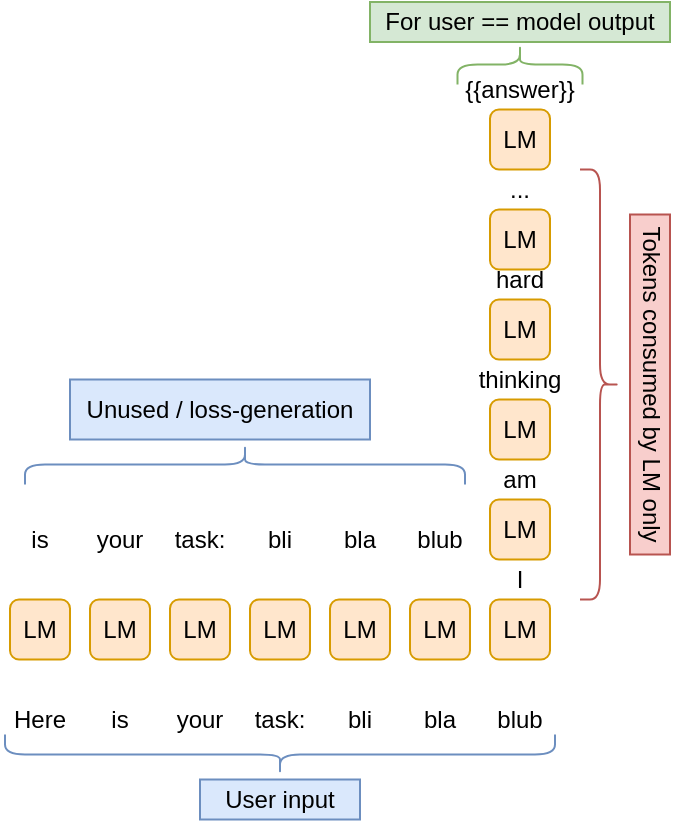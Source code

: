 <mxfile version="24.7.17">
  <diagram name="Seite-1" id="ADV3p05XcuWaM3Mnl3uW">
    <mxGraphModel dx="734" dy="518" grid="1" gridSize="10" guides="1" tooltips="1" connect="1" arrows="1" fold="1" page="1" pageScale="1" pageWidth="827" pageHeight="1169" math="0" shadow="0">
      <root>
        <mxCell id="0" />
        <mxCell id="1" parent="0" />
        <mxCell id="7N-W40z0HHN1jx3nb0FS-46" value="Here" style="text;html=1;align=center;verticalAlign=middle;whiteSpace=wrap;rounded=0;" vertex="1" parent="1">
          <mxGeometry x="270" y="468.75" width="40" height="20" as="geometry" />
        </mxCell>
        <mxCell id="7N-W40z0HHN1jx3nb0FS-47" value="LM" style="rounded=1;whiteSpace=wrap;html=1;fillColor=#ffe6cc;strokeColor=#d79b00;" vertex="1" parent="1">
          <mxGeometry x="275" y="418.75" width="30" height="30" as="geometry" />
        </mxCell>
        <mxCell id="7N-W40z0HHN1jx3nb0FS-48" value="is" style="text;html=1;align=center;verticalAlign=middle;whiteSpace=wrap;rounded=0;" vertex="1" parent="1">
          <mxGeometry x="310" y="468.75" width="40" height="20" as="geometry" />
        </mxCell>
        <mxCell id="7N-W40z0HHN1jx3nb0FS-49" value="LM" style="rounded=1;whiteSpace=wrap;html=1;fillColor=#ffe6cc;strokeColor=#d79b00;" vertex="1" parent="1">
          <mxGeometry x="315" y="418.75" width="30" height="30" as="geometry" />
        </mxCell>
        <mxCell id="7N-W40z0HHN1jx3nb0FS-50" value="your" style="text;html=1;align=center;verticalAlign=middle;whiteSpace=wrap;rounded=0;" vertex="1" parent="1">
          <mxGeometry x="350" y="468.75" width="40" height="20" as="geometry" />
        </mxCell>
        <mxCell id="7N-W40z0HHN1jx3nb0FS-51" value="LM" style="rounded=1;whiteSpace=wrap;html=1;fillColor=#ffe6cc;strokeColor=#d79b00;" vertex="1" parent="1">
          <mxGeometry x="355" y="418.75" width="30" height="30" as="geometry" />
        </mxCell>
        <mxCell id="7N-W40z0HHN1jx3nb0FS-52" value="task:&lt;span style=&quot;color: rgba(0, 0, 0, 0); font-family: monospace; font-size: 0px; text-align: start; text-wrap: nowrap;&quot;&gt;%3CmxGraphModel%3E%3Croot%3E%3CmxCell%20id%3D%220%22%2F%3E%3CmxCell%20id%3D%221%22%20parent%3D%220%22%2F%3E%3CmxCell%20id%3D%222%22%20value%3D%22Here%22%20style%3D%22text%3Bhtml%3D1%3Balign%3Dcenter%3BverticalAlign%3Dmiddle%3BwhiteSpace%3Dwrap%3Brounded%3D0%3B%22%20vertex%3D%221%22%20parent%3D%221%22%3E%3CmxGeometry%20x%3D%2290%22%20y%3D%22350%22%20width%3D%2240%22%20height%3D%2220%22%20as%3D%22geometry%22%2F%3E%3C%2FmxCell%3E%3CmxCell%20id%3D%223%22%20value%3D%22LM%22%20style%3D%22rounded%3D1%3BwhiteSpace%3Dwrap%3Bhtml%3D1%3B%22%20vertex%3D%221%22%20parent%3D%221%22%3E%3CmxGeometry%20x%3D%2295%22%20y%3D%22300%22%20width%3D%2230%22%20height%3D%2230%22%20as%3D%22geometry%22%2F%3E%3C%2FmxCell%3E%3C%2Froot%3E%3C%2FmxGraphModel%3E&lt;/span&gt;" style="text;html=1;align=center;verticalAlign=middle;whiteSpace=wrap;rounded=0;" vertex="1" parent="1">
          <mxGeometry x="390" y="468.75" width="40" height="20" as="geometry" />
        </mxCell>
        <mxCell id="7N-W40z0HHN1jx3nb0FS-53" value="LM" style="rounded=1;whiteSpace=wrap;html=1;fillColor=#ffe6cc;strokeColor=#d79b00;" vertex="1" parent="1">
          <mxGeometry x="395" y="418.75" width="30" height="30" as="geometry" />
        </mxCell>
        <mxCell id="7N-W40z0HHN1jx3nb0FS-54" value="bli" style="text;html=1;align=center;verticalAlign=middle;whiteSpace=wrap;rounded=0;" vertex="1" parent="1">
          <mxGeometry x="430" y="468.75" width="40" height="20" as="geometry" />
        </mxCell>
        <mxCell id="7N-W40z0HHN1jx3nb0FS-55" value="LM" style="rounded=1;whiteSpace=wrap;html=1;fillColor=#ffe6cc;strokeColor=#d79b00;" vertex="1" parent="1">
          <mxGeometry x="435" y="418.75" width="30" height="30" as="geometry" />
        </mxCell>
        <mxCell id="7N-W40z0HHN1jx3nb0FS-56" value="bla" style="text;html=1;align=center;verticalAlign=middle;whiteSpace=wrap;rounded=0;" vertex="1" parent="1">
          <mxGeometry x="470" y="468.75" width="40" height="20" as="geometry" />
        </mxCell>
        <mxCell id="7N-W40z0HHN1jx3nb0FS-57" value="LM" style="rounded=1;whiteSpace=wrap;html=1;fillColor=#ffe6cc;strokeColor=#d79b00;" vertex="1" parent="1">
          <mxGeometry x="475" y="418.75" width="30" height="30" as="geometry" />
        </mxCell>
        <mxCell id="7N-W40z0HHN1jx3nb0FS-58" value="blub" style="text;html=1;align=center;verticalAlign=middle;whiteSpace=wrap;rounded=0;" vertex="1" parent="1">
          <mxGeometry x="510" y="468.75" width="40" height="20" as="geometry" />
        </mxCell>
        <mxCell id="7N-W40z0HHN1jx3nb0FS-59" value="LM" style="rounded=1;whiteSpace=wrap;html=1;fillColor=#ffe6cc;strokeColor=#d79b00;" vertex="1" parent="1">
          <mxGeometry x="515" y="418.75" width="30" height="30" as="geometry" />
        </mxCell>
        <mxCell id="7N-W40z0HHN1jx3nb0FS-60" value="LM" style="rounded=1;whiteSpace=wrap;html=1;fillColor=#ffe6cc;strokeColor=#d79b00;" vertex="1" parent="1">
          <mxGeometry x="515" y="368.75" width="30" height="30" as="geometry" />
        </mxCell>
        <mxCell id="7N-W40z0HHN1jx3nb0FS-61" value="LM" style="rounded=1;whiteSpace=wrap;html=1;fillColor=#ffe6cc;strokeColor=#d79b00;" vertex="1" parent="1">
          <mxGeometry x="515" y="318.75" width="30" height="30" as="geometry" />
        </mxCell>
        <mxCell id="7N-W40z0HHN1jx3nb0FS-62" value="LM" style="rounded=1;whiteSpace=wrap;html=1;fillColor=#ffe6cc;strokeColor=#d79b00;" vertex="1" parent="1">
          <mxGeometry x="515" y="268.75" width="30" height="30" as="geometry" />
        </mxCell>
        <mxCell id="7N-W40z0HHN1jx3nb0FS-63" value="LM" style="rounded=1;whiteSpace=wrap;html=1;fillColor=#ffe6cc;strokeColor=#d79b00;" vertex="1" parent="1">
          <mxGeometry x="515" y="223.75" width="30" height="30" as="geometry" />
        </mxCell>
        <mxCell id="7N-W40z0HHN1jx3nb0FS-64" value="I" style="text;html=1;align=center;verticalAlign=middle;whiteSpace=wrap;rounded=0;" vertex="1" parent="1">
          <mxGeometry x="510" y="398.75" width="40" height="20" as="geometry" />
        </mxCell>
        <mxCell id="7N-W40z0HHN1jx3nb0FS-65" value="am" style="text;html=1;align=center;verticalAlign=middle;whiteSpace=wrap;rounded=0;" vertex="1" parent="1">
          <mxGeometry x="510" y="348.75" width="40" height="20" as="geometry" />
        </mxCell>
        <mxCell id="7N-W40z0HHN1jx3nb0FS-66" value="thinking" style="text;html=1;align=center;verticalAlign=middle;whiteSpace=wrap;rounded=0;" vertex="1" parent="1">
          <mxGeometry x="510" y="298.75" width="40" height="20" as="geometry" />
        </mxCell>
        <mxCell id="7N-W40z0HHN1jx3nb0FS-67" value="hard" style="text;html=1;align=center;verticalAlign=middle;whiteSpace=wrap;rounded=0;" vertex="1" parent="1">
          <mxGeometry x="510" y="248.75" width="40" height="20" as="geometry" />
        </mxCell>
        <mxCell id="7N-W40z0HHN1jx3nb0FS-68" value="..." style="text;html=1;align=center;verticalAlign=middle;whiteSpace=wrap;rounded=0;" vertex="1" parent="1">
          <mxGeometry x="510" y="203.75" width="40" height="20" as="geometry" />
        </mxCell>
        <mxCell id="7N-W40z0HHN1jx3nb0FS-76" value="blub" style="text;html=1;align=center;verticalAlign=middle;whiteSpace=wrap;rounded=0;" vertex="1" parent="1">
          <mxGeometry x="470" y="378.75" width="40" height="20" as="geometry" />
        </mxCell>
        <mxCell id="7N-W40z0HHN1jx3nb0FS-77" value="bla" style="text;html=1;align=center;verticalAlign=middle;whiteSpace=wrap;rounded=0;" vertex="1" parent="1">
          <mxGeometry x="430" y="378.75" width="40" height="20" as="geometry" />
        </mxCell>
        <mxCell id="7N-W40z0HHN1jx3nb0FS-78" value="bli" style="text;html=1;align=center;verticalAlign=middle;whiteSpace=wrap;rounded=0;" vertex="1" parent="1">
          <mxGeometry x="390" y="378.75" width="40" height="20" as="geometry" />
        </mxCell>
        <mxCell id="7N-W40z0HHN1jx3nb0FS-79" value="task:" style="text;html=1;align=center;verticalAlign=middle;whiteSpace=wrap;rounded=0;" vertex="1" parent="1">
          <mxGeometry x="350" y="378.75" width="40" height="20" as="geometry" />
        </mxCell>
        <mxCell id="7N-W40z0HHN1jx3nb0FS-80" value="your" style="text;html=1;align=center;verticalAlign=middle;whiteSpace=wrap;rounded=0;" vertex="1" parent="1">
          <mxGeometry x="310" y="378.75" width="40" height="20" as="geometry" />
        </mxCell>
        <mxCell id="7N-W40z0HHN1jx3nb0FS-81" value="is" style="text;html=1;align=center;verticalAlign=middle;whiteSpace=wrap;rounded=0;" vertex="1" parent="1">
          <mxGeometry x="270" y="378.75" width="40" height="20" as="geometry" />
        </mxCell>
        <mxCell id="7N-W40z0HHN1jx3nb0FS-90" value="LM" style="rounded=1;whiteSpace=wrap;html=1;fillColor=#ffe6cc;strokeColor=#d79b00;" vertex="1" parent="1">
          <mxGeometry x="515" y="173.75" width="30" height="30" as="geometry" />
        </mxCell>
        <mxCell id="7N-W40z0HHN1jx3nb0FS-91" value="{{answer}}" style="text;html=1;align=center;verticalAlign=middle;whiteSpace=wrap;rounded=0;" vertex="1" parent="1">
          <mxGeometry x="505" y="153.75" width="50" height="20" as="geometry" />
        </mxCell>
        <mxCell id="7N-W40z0HHN1jx3nb0FS-92" value="" style="shape=curlyBracket;whiteSpace=wrap;html=1;rounded=1;flipH=1;labelPosition=right;verticalLabelPosition=middle;align=left;verticalAlign=middle;rotation=0;fillColor=#f8cecc;strokeColor=#b85450;" vertex="1" parent="1">
          <mxGeometry x="560" y="203.75" width="20" height="215" as="geometry" />
        </mxCell>
        <mxCell id="7N-W40z0HHN1jx3nb0FS-93" value="Tokens consumed by LM only" style="text;html=1;align=center;verticalAlign=middle;whiteSpace=wrap;rounded=0;fillColor=#f8cecc;strokeColor=#b85450;rotation=90;" vertex="1" parent="1">
          <mxGeometry x="510" y="301.25" width="170" height="20" as="geometry" />
        </mxCell>
        <mxCell id="7N-W40z0HHN1jx3nb0FS-96" value="" style="shape=curlyBracket;whiteSpace=wrap;html=1;rounded=1;flipH=1;labelPosition=right;verticalLabelPosition=middle;align=left;verticalAlign=middle;rotation=-90;fillColor=#d5e8d4;strokeColor=#82b366;" vertex="1" parent="1">
          <mxGeometry x="520" y="120" width="20" height="62.5" as="geometry" />
        </mxCell>
        <mxCell id="7N-W40z0HHN1jx3nb0FS-97" value="For user == model output" style="text;html=1;align=center;verticalAlign=middle;whiteSpace=wrap;rounded=0;fillColor=#d5e8d4;strokeColor=#82b366;" vertex="1" parent="1">
          <mxGeometry x="455" y="120" width="150" height="20" as="geometry" />
        </mxCell>
        <mxCell id="7N-W40z0HHN1jx3nb0FS-98" value="" style="shape=curlyBracket;whiteSpace=wrap;html=1;rounded=1;flipH=1;labelPosition=right;verticalLabelPosition=middle;align=left;verticalAlign=middle;rotation=90;fillColor=#dae8fc;strokeColor=#6c8ebf;" vertex="1" parent="1">
          <mxGeometry x="400" y="358.75" width="20" height="275" as="geometry" />
        </mxCell>
        <mxCell id="7N-W40z0HHN1jx3nb0FS-99" value="User input" style="text;html=1;align=center;verticalAlign=middle;whiteSpace=wrap;rounded=0;fillColor=#dae8fc;strokeColor=#6c8ebf;" vertex="1" parent="1">
          <mxGeometry x="370" y="508.75" width="80" height="20" as="geometry" />
        </mxCell>
        <mxCell id="7N-W40z0HHN1jx3nb0FS-100" value="" style="shape=curlyBracket;whiteSpace=wrap;html=1;rounded=1;flipH=1;labelPosition=right;verticalLabelPosition=middle;align=left;verticalAlign=middle;rotation=-90;fillColor=#dae8fc;strokeColor=#6c8ebf;" vertex="1" parent="1">
          <mxGeometry x="382.5" y="241.25" width="20" height="220" as="geometry" />
        </mxCell>
        <mxCell id="7N-W40z0HHN1jx3nb0FS-101" value="Unused / loss-generation" style="text;html=1;align=center;verticalAlign=middle;whiteSpace=wrap;rounded=0;fillColor=#dae8fc;strokeColor=#6c8ebf;" vertex="1" parent="1">
          <mxGeometry x="305" y="308.75" width="150" height="30" as="geometry" />
        </mxCell>
      </root>
    </mxGraphModel>
  </diagram>
</mxfile>

